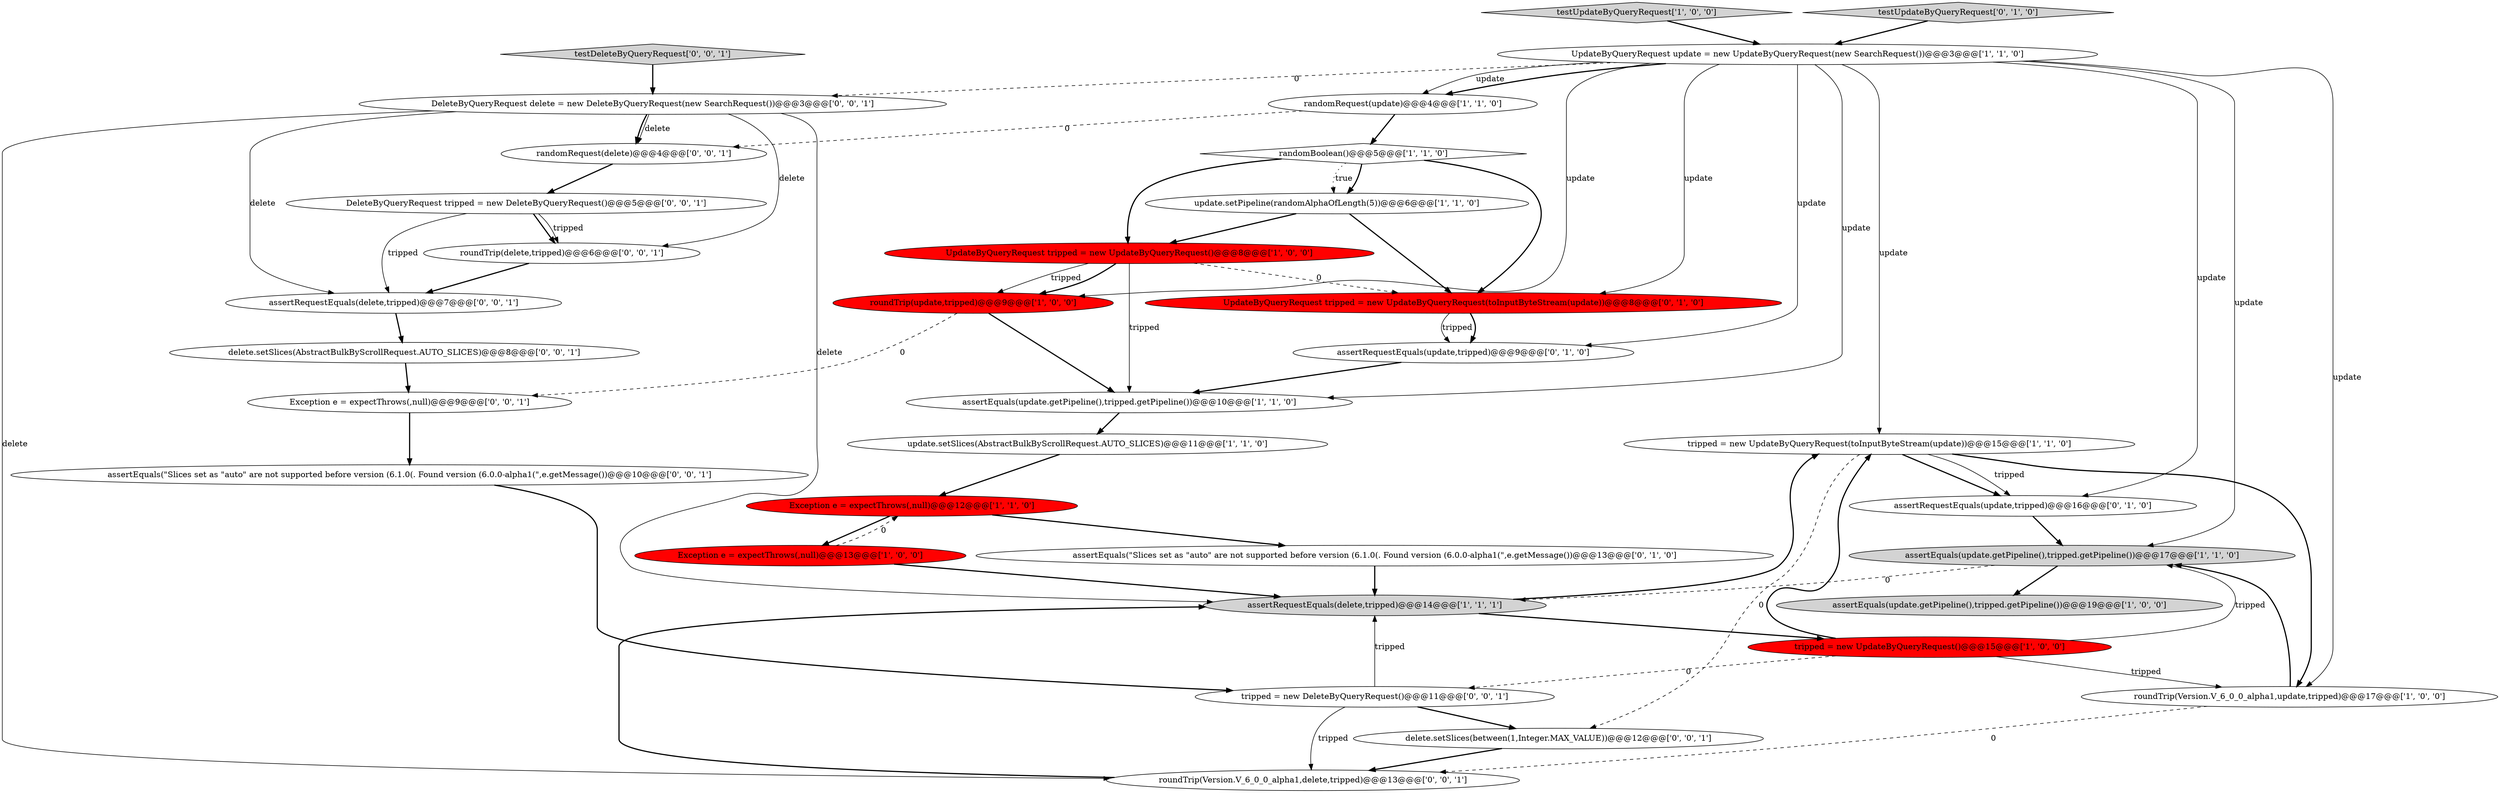 digraph {
11 [style = filled, label = "tripped = new UpdateByQueryRequest(toInputByteStream(update))@@@15@@@['1', '1', '0']", fillcolor = white, shape = ellipse image = "AAA0AAABBB1BBB"];
28 [style = filled, label = "tripped = new DeleteByQueryRequest()@@@11@@@['0', '0', '1']", fillcolor = white, shape = ellipse image = "AAA0AAABBB3BBB"];
15 [style = filled, label = "assertEquals(update.getPipeline(),tripped.getPipeline())@@@17@@@['1', '1', '0']", fillcolor = lightgray, shape = ellipse image = "AAA0AAABBB1BBB"];
27 [style = filled, label = "DeleteByQueryRequest delete = new DeleteByQueryRequest(new SearchRequest())@@@3@@@['0', '0', '1']", fillcolor = white, shape = ellipse image = "AAA0AAABBB3BBB"];
32 [style = filled, label = "roundTrip(Version.V_6_0_0_alpha1,delete,tripped)@@@13@@@['0', '0', '1']", fillcolor = white, shape = ellipse image = "AAA0AAABBB3BBB"];
19 [style = filled, label = "UpdateByQueryRequest tripped = new UpdateByQueryRequest(toInputByteStream(update))@@@8@@@['0', '1', '0']", fillcolor = red, shape = ellipse image = "AAA1AAABBB2BBB"];
25 [style = filled, label = "delete.setSlices(AbstractBulkByScrollRequest.AUTO_SLICES)@@@8@@@['0', '0', '1']", fillcolor = white, shape = ellipse image = "AAA0AAABBB3BBB"];
22 [style = filled, label = "assertRequestEquals(delete,tripped)@@@7@@@['0', '0', '1']", fillcolor = white, shape = ellipse image = "AAA0AAABBB3BBB"];
12 [style = filled, label = "testUpdateByQueryRequest['1', '0', '0']", fillcolor = lightgray, shape = diamond image = "AAA0AAABBB1BBB"];
30 [style = filled, label = "DeleteByQueryRequest tripped = new DeleteByQueryRequest()@@@5@@@['0', '0', '1']", fillcolor = white, shape = ellipse image = "AAA0AAABBB3BBB"];
33 [style = filled, label = "testDeleteByQueryRequest['0', '0', '1']", fillcolor = lightgray, shape = diamond image = "AAA0AAABBB3BBB"];
26 [style = filled, label = "roundTrip(delete,tripped)@@@6@@@['0', '0', '1']", fillcolor = white, shape = ellipse image = "AAA0AAABBB3BBB"];
18 [style = filled, label = "assertRequestEquals(update,tripped)@@@9@@@['0', '1', '0']", fillcolor = white, shape = ellipse image = "AAA0AAABBB2BBB"];
14 [style = filled, label = "randomRequest(update)@@@4@@@['1', '1', '0']", fillcolor = white, shape = ellipse image = "AAA0AAABBB1BBB"];
4 [style = filled, label = "UpdateByQueryRequest update = new UpdateByQueryRequest(new SearchRequest())@@@3@@@['1', '1', '0']", fillcolor = white, shape = ellipse image = "AAA0AAABBB1BBB"];
23 [style = filled, label = "randomRequest(delete)@@@4@@@['0', '0', '1']", fillcolor = white, shape = ellipse image = "AAA0AAABBB3BBB"];
13 [style = filled, label = "UpdateByQueryRequest tripped = new UpdateByQueryRequest()@@@8@@@['1', '0', '0']", fillcolor = red, shape = ellipse image = "AAA1AAABBB1BBB"];
20 [style = filled, label = "assertRequestEquals(update,tripped)@@@16@@@['0', '1', '0']", fillcolor = white, shape = ellipse image = "AAA0AAABBB2BBB"];
2 [style = filled, label = "assertEquals(update.getPipeline(),tripped.getPipeline())@@@19@@@['1', '0', '0']", fillcolor = lightgray, shape = ellipse image = "AAA0AAABBB1BBB"];
1 [style = filled, label = "roundTrip(update,tripped)@@@9@@@['1', '0', '0']", fillcolor = red, shape = ellipse image = "AAA1AAABBB1BBB"];
16 [style = filled, label = "tripped = new UpdateByQueryRequest()@@@15@@@['1', '0', '0']", fillcolor = red, shape = ellipse image = "AAA1AAABBB1BBB"];
0 [style = filled, label = "update.setPipeline(randomAlphaOfLength(5))@@@6@@@['1', '1', '0']", fillcolor = white, shape = ellipse image = "AAA0AAABBB1BBB"];
24 [style = filled, label = "delete.setSlices(between(1,Integer.MAX_VALUE))@@@12@@@['0', '0', '1']", fillcolor = white, shape = ellipse image = "AAA0AAABBB3BBB"];
29 [style = filled, label = "assertEquals(\"Slices set as \"auto\" are not supported before version (6.1.0(. Found version (6.0.0-alpha1(\",e.getMessage())@@@10@@@['0', '0', '1']", fillcolor = white, shape = ellipse image = "AAA0AAABBB3BBB"];
17 [style = filled, label = "assertEquals(\"Slices set as \"auto\" are not supported before version (6.1.0(. Found version (6.0.0-alpha1(\",e.getMessage())@@@13@@@['0', '1', '0']", fillcolor = white, shape = ellipse image = "AAA0AAABBB2BBB"];
5 [style = filled, label = "roundTrip(Version.V_6_0_0_alpha1,update,tripped)@@@17@@@['1', '0', '0']", fillcolor = white, shape = ellipse image = "AAA0AAABBB1BBB"];
21 [style = filled, label = "testUpdateByQueryRequest['0', '1', '0']", fillcolor = lightgray, shape = diamond image = "AAA0AAABBB2BBB"];
6 [style = filled, label = "update.setSlices(AbstractBulkByScrollRequest.AUTO_SLICES)@@@11@@@['1', '1', '0']", fillcolor = white, shape = ellipse image = "AAA0AAABBB1BBB"];
10 [style = filled, label = "Exception e = expectThrows(,null)@@@13@@@['1', '0', '0']", fillcolor = red, shape = ellipse image = "AAA1AAABBB1BBB"];
8 [style = filled, label = "Exception e = expectThrows(,null)@@@12@@@['1', '1', '0']", fillcolor = red, shape = ellipse image = "AAA1AAABBB1BBB"];
7 [style = filled, label = "assertRequestEquals(delete,tripped)@@@14@@@['1', '1', '1']", fillcolor = lightgray, shape = ellipse image = "AAA0AAABBB1BBB"];
3 [style = filled, label = "randomBoolean()@@@5@@@['1', '1', '0']", fillcolor = white, shape = diamond image = "AAA0AAABBB1BBB"];
31 [style = filled, label = "Exception e = expectThrows(,null)@@@9@@@['0', '0', '1']", fillcolor = white, shape = ellipse image = "AAA0AAABBB3BBB"];
9 [style = filled, label = "assertEquals(update.getPipeline(),tripped.getPipeline())@@@10@@@['1', '1', '0']", fillcolor = white, shape = ellipse image = "AAA0AAABBB1BBB"];
14->3 [style = bold, label=""];
11->20 [style = bold, label=""];
28->32 [style = solid, label="tripped"];
8->10 [style = bold, label=""];
22->25 [style = bold, label=""];
4->14 [style = bold, label=""];
15->2 [style = bold, label=""];
4->15 [style = solid, label="update"];
19->18 [style = bold, label=""];
16->11 [style = bold, label=""];
7->11 [style = bold, label=""];
16->15 [style = solid, label="tripped"];
0->13 [style = bold, label=""];
23->30 [style = bold, label=""];
10->8 [style = dashed, label="0"];
0->19 [style = bold, label=""];
1->31 [style = dashed, label="0"];
4->9 [style = solid, label="update"];
30->26 [style = bold, label=""];
24->32 [style = bold, label=""];
13->9 [style = solid, label="tripped"];
19->18 [style = solid, label="tripped"];
5->15 [style = bold, label=""];
31->29 [style = bold, label=""];
4->27 [style = dashed, label="0"];
27->32 [style = solid, label="delete"];
32->7 [style = bold, label=""];
13->19 [style = dashed, label="0"];
28->7 [style = solid, label="tripped"];
10->7 [style = bold, label=""];
33->27 [style = bold, label=""];
13->1 [style = solid, label="tripped"];
3->0 [style = bold, label=""];
13->1 [style = bold, label=""];
1->9 [style = bold, label=""];
9->6 [style = bold, label=""];
26->22 [style = bold, label=""];
25->31 [style = bold, label=""];
4->20 [style = solid, label="update"];
17->7 [style = bold, label=""];
16->5 [style = solid, label="tripped"];
8->17 [style = bold, label=""];
29->28 [style = bold, label=""];
5->32 [style = dashed, label="0"];
27->7 [style = solid, label="delete"];
11->5 [style = bold, label=""];
14->23 [style = dashed, label="0"];
4->11 [style = solid, label="update"];
12->4 [style = bold, label=""];
3->19 [style = bold, label=""];
27->22 [style = solid, label="delete"];
15->7 [style = dashed, label="0"];
4->5 [style = solid, label="update"];
6->8 [style = bold, label=""];
7->16 [style = bold, label=""];
11->24 [style = dashed, label="0"];
18->9 [style = bold, label=""];
3->0 [style = dotted, label="true"];
3->13 [style = bold, label=""];
28->24 [style = bold, label=""];
30->26 [style = solid, label="tripped"];
27->23 [style = bold, label=""];
4->1 [style = solid, label="update"];
4->18 [style = solid, label="update"];
21->4 [style = bold, label=""];
27->26 [style = solid, label="delete"];
4->19 [style = solid, label="update"];
30->22 [style = solid, label="tripped"];
27->23 [style = solid, label="delete"];
20->15 [style = bold, label=""];
16->28 [style = dashed, label="0"];
11->20 [style = solid, label="tripped"];
4->14 [style = solid, label="update"];
}
